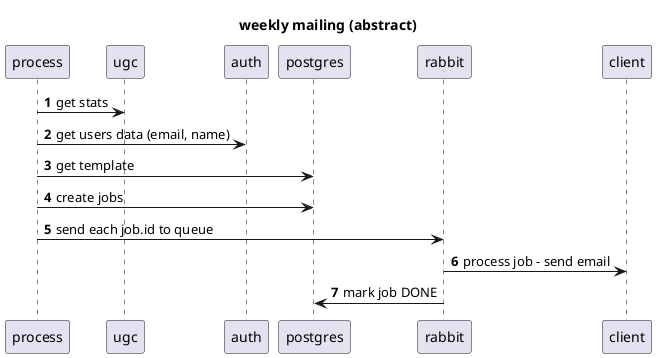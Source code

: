 @startuml
'https://plantuml.com/sequence-diagram

autonumber
title weekly mailing (abstract)

process -> ugc: get stats
process -> auth: get users data (email, name)
process -> postgres: get template
process -> postgres: create jobs
process -> rabbit: send each job.id to queue
rabbit -> client: process job - send email
rabbit -> postgres: mark job DONE

@enduml